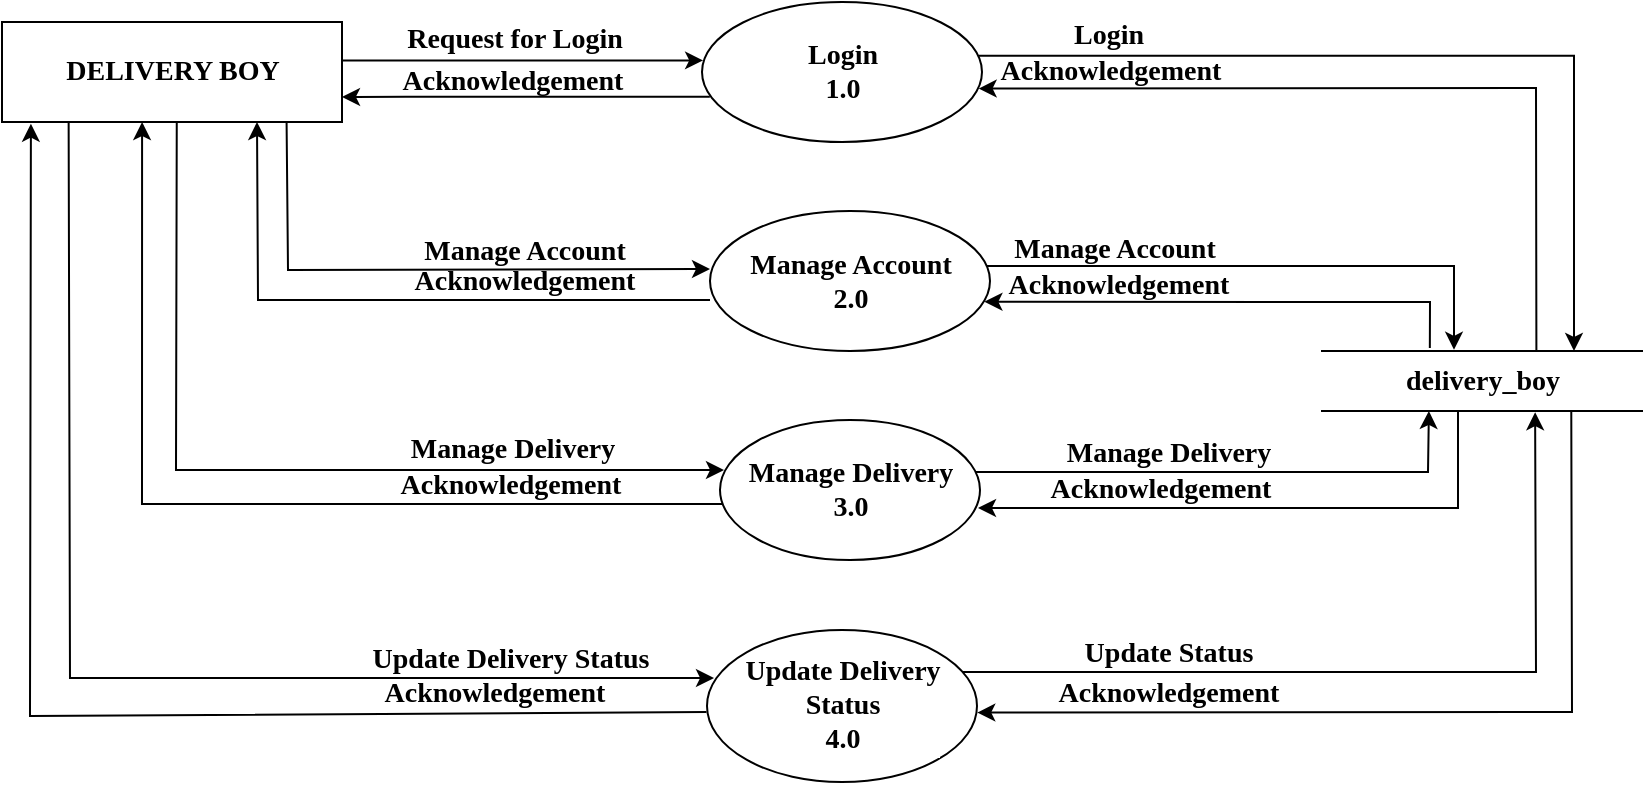 <mxfile>
    <diagram id="ron91gwyANaT0qD4ReEQ" name="Page-1">
        <mxGraphModel dx="1684" dy="1224" grid="0" gridSize="10" guides="1" tooltips="1" connect="1" arrows="1" fold="1" page="0" pageScale="1" pageWidth="1169" pageHeight="1654" background="#ffffff" math="0" shadow="0">
            <root>
                <mxCell id="0"/>
                <mxCell id="1" parent="0"/>
                <mxCell id="2" style="edgeStyle=elbowEdgeStyle;rounded=0;html=1;exitX=1;exitY=0.384;exitDx=0;exitDy=0;entryX=0.004;entryY=0.417;entryDx=0;entryDy=0;fontSize=14;fontColor=#000000;strokeColor=#000000;fontFamily=Times New Roman;entryPerimeter=0;exitPerimeter=0;" parent="1" source="5" target="7" edge="1">
                    <mxGeometry relative="1" as="geometry">
                        <mxPoint x="207.32" y="111.5" as="sourcePoint"/>
                        <mxPoint x="411" y="179" as="targetPoint"/>
                        <Array as="points">
                            <mxPoint x="240" y="75"/>
                        </Array>
                    </mxGeometry>
                </mxCell>
                <mxCell id="41" style="edgeStyle=none;html=1;exitX=0.837;exitY=0.998;exitDx=0;exitDy=0;entryX=0;entryY=0.5;entryDx=0;entryDy=0;exitPerimeter=0;rounded=0;strokeColor=#000000;strokeWidth=1;" edge="1" parent="1" source="5">
                    <mxGeometry relative="1" as="geometry">
                        <mxPoint x="212.29" y="95.6" as="sourcePoint"/>
                        <mxPoint x="424" y="173.5" as="targetPoint"/>
                        <Array as="points">
                            <mxPoint x="213" y="174"/>
                        </Array>
                    </mxGeometry>
                </mxCell>
                <mxCell id="43" style="edgeStyle=none;rounded=0;html=1;exitX=0.514;exitY=0.999;exitDx=0;exitDy=0;entryX=0;entryY=0.5;entryDx=0;entryDy=0;strokeColor=#000000;strokeWidth=1;exitPerimeter=0;" edge="1" parent="1" source="5">
                    <mxGeometry relative="1" as="geometry">
                        <mxPoint x="157" y="90" as="sourcePoint"/>
                        <mxPoint x="431" y="274" as="targetPoint"/>
                        <Array as="points">
                            <mxPoint x="157" y="274"/>
                        </Array>
                    </mxGeometry>
                </mxCell>
                <mxCell id="49" style="edgeStyle=none;rounded=0;html=1;exitX=0.196;exitY=0.994;exitDx=0;exitDy=0;entryX=0.026;entryY=0.316;entryDx=0;entryDy=0;strokeColor=#000000;strokeWidth=1;entryPerimeter=0;exitPerimeter=0;" edge="1" parent="1" source="5" target="48">
                    <mxGeometry relative="1" as="geometry">
                        <mxPoint x="103.5" y="86" as="sourcePoint"/>
                        <mxPoint x="413.5" y="378" as="targetPoint"/>
                        <Array as="points">
                            <mxPoint x="104" y="378"/>
                        </Array>
                    </mxGeometry>
                </mxCell>
                <mxCell id="5" value="&lt;b style=&quot;font-size: 14px&quot;&gt;&lt;font color=&quot;#000000&quot; style=&quot;font-size: 14px&quot;&gt;DELIVERY BOY&lt;/font&gt;&lt;/b&gt;" style="html=1;dashed=0;whitespace=wrap;fillColor=none;strokeColor=#000000;fontFamily=Times New Roman;fontSize=14;" parent="1" vertex="1">
                    <mxGeometry x="70" y="50" width="170" height="50" as="geometry"/>
                </mxCell>
                <mxCell id="6" style="edgeStyle=elbowEdgeStyle;rounded=0;html=1;exitX=0.028;exitY=0.676;exitDx=0;exitDy=0;entryX=1;entryY=0.75;entryDx=0;entryDy=0;fontSize=14;fontColor=#000000;strokeColor=#000000;exitPerimeter=0;fontFamily=Times New Roman;" parent="1" source="7" target="5" edge="1">
                    <mxGeometry relative="1" as="geometry">
                        <mxPoint x="402.8" y="197.6" as="sourcePoint"/>
                        <mxPoint x="182" y="113" as="targetPoint"/>
                        <Array as="points">
                            <mxPoint x="272" y="101"/>
                        </Array>
                    </mxGeometry>
                </mxCell>
                <mxCell id="7" value="Login&lt;br&gt;1.0" style="shape=ellipse;html=1;dashed=0;whitespace=wrap;perimeter=ellipsePerimeter;labelBackgroundColor=#FFFFFF;fontSize=14;fontColor=#000000;strokeColor=#000000;fillColor=#FFFFFF;fontStyle=1;fontFamily=Times New Roman;" parent="1" vertex="1">
                    <mxGeometry x="420" y="40" width="140" height="70" as="geometry"/>
                </mxCell>
                <mxCell id="8" style="edgeStyle=none;rounded=0;html=1;fontSize=14;fontColor=#000000;strokeColor=#000000;entryX=0.988;entryY=0.618;entryDx=0;entryDy=0;entryPerimeter=0;fontFamily=Times New Roman;exitX=0.67;exitY=-0.007;exitDx=0;exitDy=0;exitPerimeter=0;" parent="1" target="7" edge="1" source="22">
                    <mxGeometry relative="1" as="geometry">
                        <mxPoint x="538.52" y="83.11" as="targetPoint"/>
                        <mxPoint x="690" y="83" as="sourcePoint"/>
                        <Array as="points">
                            <mxPoint x="837" y="83"/>
                        </Array>
                    </mxGeometry>
                </mxCell>
                <mxCell id="10" value="&lt;b style=&quot;font-size: 14px;&quot;&gt;Acknowledgement&lt;/b&gt;" style="text;html=1;align=center;verticalAlign=middle;resizable=0;points=[];autosize=1;strokeColor=none;fillColor=none;fontSize=14;fontColor=#000000;fontFamily=Times New Roman;" parent="1" vertex="1">
                    <mxGeometry x="264.5" y="69" width="120" height="21" as="geometry"/>
                </mxCell>
                <mxCell id="12" value="&lt;b style=&quot;font-size: 14px;&quot;&gt;Acknowledgement&lt;/b&gt;" style="text;html=1;align=center;verticalAlign=middle;resizable=0;points=[];autosize=1;strokeColor=none;fillColor=none;fontSize=14;fontColor=#000000;fontFamily=Times New Roman;" parent="1" vertex="1">
                    <mxGeometry x="564" y="64.5" width="120" height="21" as="geometry"/>
                </mxCell>
                <mxCell id="45" style="edgeStyle=none;rounded=0;html=1;exitX=0;exitY=0.5;exitDx=0;exitDy=0;entryX=0.412;entryY=1;entryDx=0;entryDy=0;strokeColor=#000000;strokeWidth=1;entryPerimeter=0;" edge="1" parent="1" target="5">
                    <mxGeometry relative="1" as="geometry">
                        <mxPoint x="431" y="291" as="sourcePoint"/>
                        <mxPoint x="139.83" y="108.65" as="targetPoint"/>
                        <Array as="points">
                            <mxPoint x="140" y="291"/>
                        </Array>
                    </mxGeometry>
                </mxCell>
                <mxCell id="57" style="edgeStyle=none;rounded=0;html=1;exitX=1;exitY=0.5;exitDx=0;exitDy=0;entryX=0.334;entryY=1;entryDx=0;entryDy=0;entryPerimeter=0;strokeColor=#000000;strokeWidth=1;" edge="1" parent="1" target="22">
                    <mxGeometry relative="1" as="geometry">
                        <mxPoint x="555" y="275" as="sourcePoint"/>
                        <mxPoint x="783.12" y="235.38" as="targetPoint"/>
                        <Array as="points">
                            <mxPoint x="783" y="275"/>
                        </Array>
                    </mxGeometry>
                </mxCell>
                <mxCell id="15" value="Manage Delivery&lt;br style=&quot;font-size: 14px&quot;&gt;3.0" style="shape=ellipse;html=1;dashed=0;whitespace=wrap;perimeter=ellipsePerimeter;labelBackgroundColor=#FFFFFF;fontSize=14;fontColor=#000000;strokeColor=#000000;fillColor=#FFFFFF;fontStyle=1;fontFamily=Times New Roman;" parent="1" vertex="1">
                    <mxGeometry x="429" y="249" width="130" height="70" as="geometry"/>
                </mxCell>
                <mxCell id="17" value="&lt;b style=&quot;font-size: 14px;&quot;&gt;Acknowledgement&lt;/b&gt;" style="text;html=1;align=center;verticalAlign=middle;resizable=0;points=[];autosize=1;strokeColor=none;fillColor=none;fontSize=14;fontColor=#000000;fontFamily=Times New Roman;" parent="1" vertex="1">
                    <mxGeometry x="270.5" y="169" width="120" height="21" as="geometry"/>
                </mxCell>
                <mxCell id="18" style="edgeStyle=elbowEdgeStyle;rounded=0;html=1;fontSize=14;fontColor=#000000;strokeColor=#000000;fontFamily=Times New Roman;entryX=0.416;entryY=-0.02;entryDx=0;entryDy=0;entryPerimeter=0;" parent="1" target="22" edge="1">
                    <mxGeometry relative="1" as="geometry">
                        <mxPoint x="726" y="172" as="targetPoint"/>
                        <mxPoint x="555" y="172" as="sourcePoint"/>
                        <Array as="points">
                            <mxPoint x="796" y="189"/>
                        </Array>
                    </mxGeometry>
                </mxCell>
                <mxCell id="19" style="edgeStyle=none;rounded=0;html=1;fontSize=14;fontColor=#000000;strokeColor=#000000;fontFamily=Times New Roman;exitX=0.337;exitY=-0.05;exitDx=0;exitDy=0;exitPerimeter=0;entryX=0.98;entryY=0.648;entryDx=0;entryDy=0;entryPerimeter=0;" parent="1" source="22" edge="1" target="40">
                    <mxGeometry relative="1" as="geometry">
                        <mxPoint x="553" y="190" as="targetPoint"/>
                        <mxPoint x="726" y="190" as="sourcePoint"/>
                        <Array as="points">
                            <mxPoint x="784" y="190"/>
                        </Array>
                    </mxGeometry>
                </mxCell>
                <mxCell id="21" value="&lt;b style=&quot;font-size: 14px;&quot;&gt;Acknowledgement&lt;/b&gt;" style="text;html=1;align=center;verticalAlign=middle;resizable=0;points=[];autosize=1;strokeColor=none;fillColor=none;fontSize=14;fontColor=#000000;fontFamily=Times New Roman;" parent="1" vertex="1">
                    <mxGeometry x="568" y="171" width="120" height="21" as="geometry"/>
                </mxCell>
                <mxCell id="58" style="edgeStyle=none;rounded=0;html=1;exitX=0.425;exitY=1.015;exitDx=0;exitDy=0;strokeColor=#000000;strokeWidth=1;exitPerimeter=0;" edge="1" parent="1" source="22">
                    <mxGeometry relative="1" as="geometry">
                        <mxPoint x="798" y="248.8" as="sourcePoint"/>
                        <mxPoint x="558" y="293" as="targetPoint"/>
                        <Array as="points">
                            <mxPoint x="798" y="293"/>
                        </Array>
                    </mxGeometry>
                </mxCell>
                <mxCell id="60" style="edgeStyle=none;rounded=0;html=1;exitX=0.779;exitY=0.993;exitDx=0;exitDy=0;entryX=1.001;entryY=0.543;entryDx=0;entryDy=0;strokeColor=#000000;strokeWidth=1;entryPerimeter=0;exitPerimeter=0;" edge="1" parent="1" source="22" target="48">
                    <mxGeometry relative="1" as="geometry">
                        <mxPoint x="855" y="247.5" as="sourcePoint"/>
                        <mxPoint x="562.5" y="395" as="targetPoint"/>
                        <Array as="points">
                            <mxPoint x="855" y="395"/>
                        </Array>
                    </mxGeometry>
                </mxCell>
                <mxCell id="22" value="&lt;b style=&quot;font-size: 14px&quot;&gt;delivery_boy&lt;/b&gt;" style="html=1;dashed=0;whitespace=wrap;shape=partialRectangle;right=0;left=0;fontSize=14;fontColor=#000000;strokeColor=#000000;fillColor=none;fontFamily=Times New Roman;" parent="1" vertex="1">
                    <mxGeometry x="730" y="214.5" width="160" height="30" as="geometry"/>
                </mxCell>
                <mxCell id="32" style="edgeStyle=elbowEdgeStyle;rounded=0;html=1;entryX=0.75;entryY=0;entryDx=0;entryDy=0;fontSize=14;fontColor=#000000;strokeColor=#000000;fontFamily=Times New Roman;exitX=0.988;exitY=0.384;exitDx=0;exitDy=0;exitPerimeter=0;" parent="1" source="7" edge="1">
                    <mxGeometry relative="1" as="geometry">
                        <mxPoint x="564.18" y="66.95" as="sourcePoint"/>
                        <mxPoint x="856" y="214.5" as="targetPoint"/>
                        <Array as="points">
                            <mxPoint x="856" y="143"/>
                        </Array>
                    </mxGeometry>
                </mxCell>
                <mxCell id="35" value="&lt;b style=&quot;font-size: 14px&quot;&gt;Request for Login&lt;/b&gt;" style="text;html=1;align=center;verticalAlign=middle;resizable=0;points=[];autosize=1;strokeColor=none;fillColor=none;fontSize=14;fontColor=#000000;fontFamily=Times New Roman;" parent="1" vertex="1">
                    <mxGeometry x="266.5" y="48" width="118" height="21" as="geometry"/>
                </mxCell>
                <mxCell id="37" value="&lt;b style=&quot;font-size: 14px&quot;&gt;Login&lt;/b&gt;" style="text;html=1;align=center;verticalAlign=middle;resizable=0;points=[];autosize=1;strokeColor=none;fillColor=none;fontSize=14;fontColor=#000000;fontFamily=Times New Roman;" parent="1" vertex="1">
                    <mxGeometry x="600" y="46" width="45" height="21" as="geometry"/>
                </mxCell>
                <mxCell id="38" value="&lt;b style=&quot;font-size: 14px&quot;&gt;Manage Account&lt;/b&gt;" style="text;html=1;align=center;verticalAlign=middle;resizable=0;points=[];autosize=1;strokeColor=none;fillColor=none;fontSize=14;fontColor=#000000;fontFamily=Times New Roman;" parent="1" vertex="1">
                    <mxGeometry x="275.5" y="154" width="111" height="21" as="geometry"/>
                </mxCell>
                <mxCell id="39" value="&lt;b style=&quot;font-size: 14px&quot;&gt;Manage Account&lt;/b&gt;" style="text;html=1;align=center;verticalAlign=middle;resizable=0;points=[];autosize=1;strokeColor=none;fillColor=none;fontSize=14;fontColor=#000000;fontFamily=Times New Roman;" parent="1" vertex="1">
                    <mxGeometry x="570.5" y="153" width="111" height="21" as="geometry"/>
                </mxCell>
                <mxCell id="42" style="edgeStyle=none;rounded=0;html=1;exitX=0;exitY=0.593;exitDx=0;exitDy=0;entryX=0.75;entryY=1;entryDx=0;entryDy=0;strokeColor=#000000;strokeWidth=1;exitPerimeter=0;" edge="1" parent="1" target="5">
                    <mxGeometry relative="1" as="geometry">
                        <mxPoint x="424" y="189.01" as="sourcePoint"/>
                        <mxPoint x="197.5" y="103" as="targetPoint"/>
                        <Array as="points">
                            <mxPoint x="198" y="189"/>
                        </Array>
                    </mxGeometry>
                </mxCell>
                <mxCell id="40" value="Manage Account&lt;br style=&quot;font-size: 14px&quot;&gt;2.0" style="shape=ellipse;html=1;dashed=0;whitespace=wrap;perimeter=ellipsePerimeter;labelBackgroundColor=#FFFFFF;fontSize=14;fontColor=#000000;strokeColor=#000000;fillColor=#FFFFFF;fontStyle=1;fontFamily=Times New Roman;" vertex="1" parent="1">
                    <mxGeometry x="424" y="144.5" width="140" height="70" as="geometry"/>
                </mxCell>
                <mxCell id="46" value="&lt;b style=&quot;font-size: 14px&quot;&gt;Manage Delivery&lt;/b&gt;" style="text;html=1;align=center;verticalAlign=middle;resizable=0;points=[];autosize=1;strokeColor=none;fillColor=none;fontSize=14;fontColor=#000000;fontFamily=Times New Roman;" vertex="1" parent="1">
                    <mxGeometry x="269" y="253" width="112" height="21" as="geometry"/>
                </mxCell>
                <mxCell id="47" value="&lt;b style=&quot;font-size: 14px;&quot;&gt;Acknowledgement&lt;/b&gt;" style="text;html=1;align=center;verticalAlign=middle;resizable=0;points=[];autosize=1;strokeColor=none;fillColor=none;fontSize=14;fontColor=#000000;fontFamily=Times New Roman;" vertex="1" parent="1">
                    <mxGeometry x="264" y="271" width="120" height="21" as="geometry"/>
                </mxCell>
                <mxCell id="50" style="edgeStyle=none;rounded=0;html=1;exitX=-0.002;exitY=0.54;exitDx=0;exitDy=0;entryX=0.085;entryY=1.017;entryDx=0;entryDy=0;entryPerimeter=0;strokeColor=#000000;strokeWidth=1;exitPerimeter=0;" edge="1" parent="1" source="48" target="5">
                    <mxGeometry relative="1" as="geometry">
                        <Array as="points">
                            <mxPoint x="84" y="397"/>
                        </Array>
                    </mxGeometry>
                </mxCell>
                <mxCell id="59" style="edgeStyle=none;rounded=0;html=1;exitX=1;exitY=0.5;exitDx=0;exitDy=0;strokeColor=#000000;strokeWidth=1;entryX=0.666;entryY=1.02;entryDx=0;entryDy=0;entryPerimeter=0;" edge="1" parent="1" target="22">
                    <mxGeometry relative="1" as="geometry">
                        <mxPoint x="544.5" y="375" as="sourcePoint"/>
                        <mxPoint x="837" y="247" as="targetPoint"/>
                        <Array as="points">
                            <mxPoint x="837" y="375"/>
                        </Array>
                    </mxGeometry>
                </mxCell>
                <mxCell id="48" value="Update Delivery &lt;br&gt;Status&lt;br&gt;4.0" style="shape=ellipse;html=1;dashed=0;whitespace=wrap;perimeter=ellipsePerimeter;labelBackgroundColor=#FFFFFF;fontSize=14;fontColor=#000000;strokeColor=#000000;fillColor=#FFFFFF;fontStyle=1;fontFamily=Times New Roman;" vertex="1" parent="1">
                    <mxGeometry x="422.5" y="354" width="135" height="76" as="geometry"/>
                </mxCell>
                <mxCell id="54" value="&lt;b style=&quot;font-size: 14px&quot;&gt;Update Delivery Status&lt;/b&gt;" style="text;html=1;align=center;verticalAlign=middle;resizable=0;points=[];autosize=1;strokeColor=none;fillColor=none;fontSize=14;fontColor=#000000;fontFamily=Times New Roman;" vertex="1" parent="1">
                    <mxGeometry x="249.5" y="358" width="148" height="21" as="geometry"/>
                </mxCell>
                <mxCell id="55" value="&lt;b style=&quot;font-size: 14px;&quot;&gt;Acknowledgement&lt;/b&gt;" style="text;html=1;align=center;verticalAlign=middle;resizable=0;points=[];autosize=1;strokeColor=none;fillColor=none;fontSize=14;fontColor=#000000;fontFamily=Times New Roman;" vertex="1" parent="1">
                    <mxGeometry x="256" y="375" width="120" height="21" as="geometry"/>
                </mxCell>
                <mxCell id="61" value="&lt;b style=&quot;font-size: 14px&quot;&gt;Manage Delivery&lt;/b&gt;" style="text;html=1;align=center;verticalAlign=middle;resizable=0;points=[];autosize=1;strokeColor=none;fillColor=none;fontSize=14;fontColor=#000000;fontFamily=Times New Roman;" vertex="1" parent="1">
                    <mxGeometry x="597" y="255" width="112" height="21" as="geometry"/>
                </mxCell>
                <mxCell id="62" value="&lt;b style=&quot;font-size: 14px;&quot;&gt;Acknowledgement&lt;/b&gt;" style="text;html=1;align=center;verticalAlign=middle;resizable=0;points=[];autosize=1;strokeColor=none;fillColor=none;fontSize=14;fontColor=#000000;fontFamily=Times New Roman;" vertex="1" parent="1">
                    <mxGeometry x="589" y="273" width="120" height="21" as="geometry"/>
                </mxCell>
                <mxCell id="63" value="&lt;b style=&quot;font-size: 14px&quot;&gt;Update Status&lt;/b&gt;" style="text;html=1;align=center;verticalAlign=middle;resizable=0;points=[];autosize=1;strokeColor=none;fillColor=none;fontSize=14;fontColor=#000000;fontFamily=Times New Roman;" vertex="1" parent="1">
                    <mxGeometry x="606" y="355" width="94" height="21" as="geometry"/>
                </mxCell>
                <mxCell id="65" value="&lt;b style=&quot;font-size: 14px;&quot;&gt;Acknowledgement&lt;/b&gt;" style="text;html=1;align=center;verticalAlign=middle;resizable=0;points=[];autosize=1;strokeColor=none;fillColor=none;fontSize=14;fontColor=#000000;fontFamily=Times New Roman;" vertex="1" parent="1">
                    <mxGeometry x="593" y="375" width="120" height="21" as="geometry"/>
                </mxCell>
            </root>
        </mxGraphModel>
    </diagram>
</mxfile>